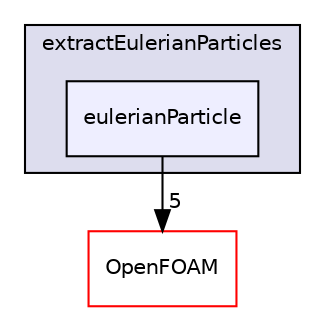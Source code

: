 digraph "src/functionObjects/field/extractEulerianParticles/eulerianParticle" {
  bgcolor=transparent;
  compound=true
  node [ fontsize="10", fontname="Helvetica"];
  edge [ labelfontsize="10", labelfontname="Helvetica"];
  subgraph clusterdir_dfa470136c42bc80c602f22f84865b55 {
    graph [ bgcolor="#ddddee", pencolor="black", label="extractEulerianParticles" fontname="Helvetica", fontsize="10", URL="dir_dfa470136c42bc80c602f22f84865b55.html"]
  dir_f67628c33591d4cf162f038abafa0813 [shape=box, label="eulerianParticle", style="filled", fillcolor="#eeeeff", pencolor="black", URL="dir_f67628c33591d4cf162f038abafa0813.html"];
  }
  dir_c5473ff19b20e6ec4dfe5c310b3778a8 [shape=box label="OpenFOAM" color="red" URL="dir_c5473ff19b20e6ec4dfe5c310b3778a8.html"];
  dir_f67628c33591d4cf162f038abafa0813->dir_c5473ff19b20e6ec4dfe5c310b3778a8 [headlabel="5", labeldistance=1.5 headhref="dir_001278_002151.html"];
}

